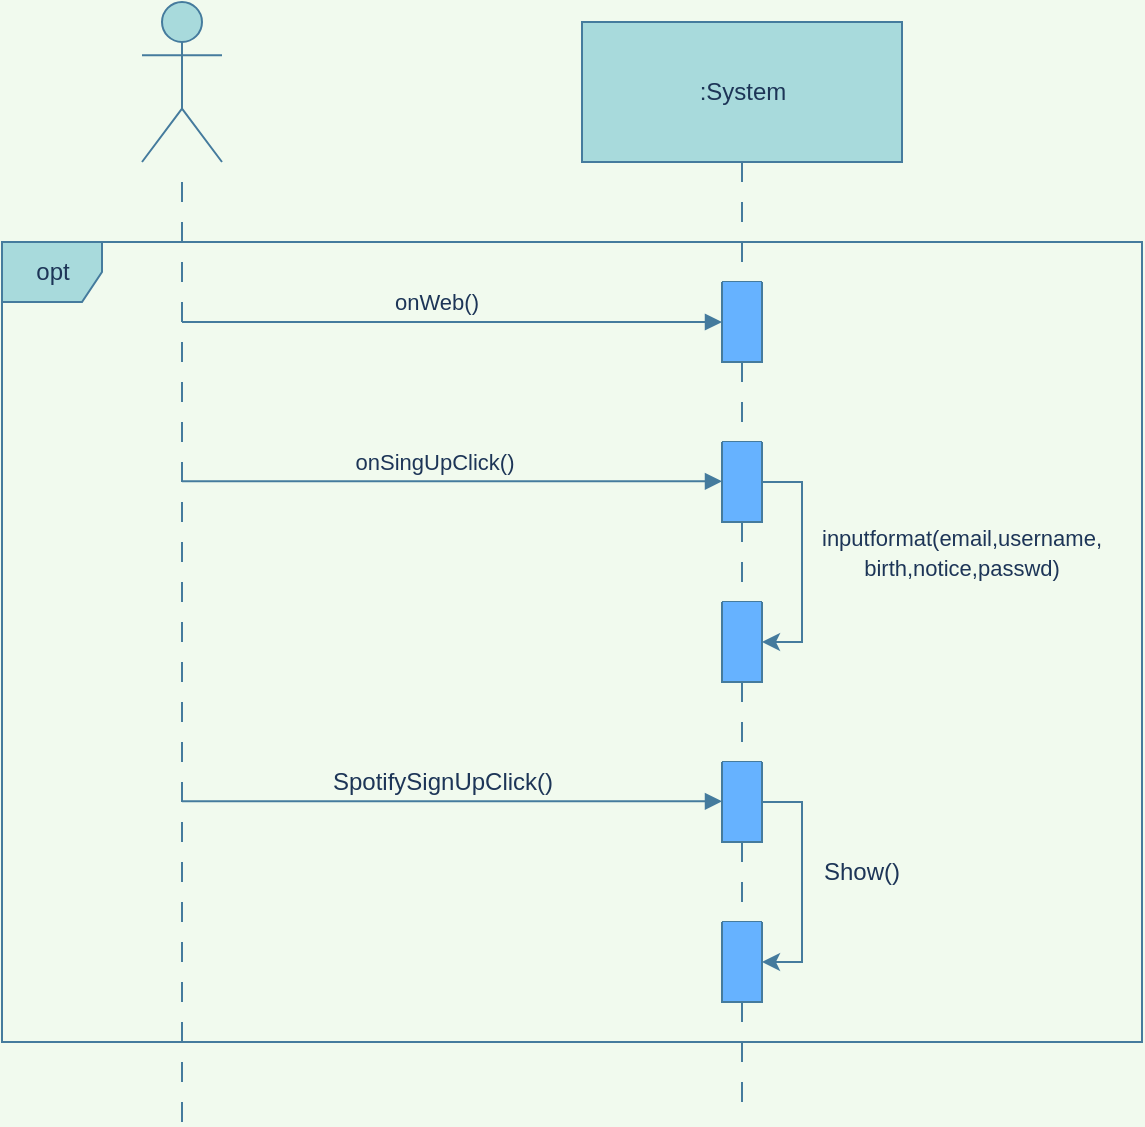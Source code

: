 <mxfile version="20.0.1" type="device" pages="2"><diagram id="53_kQjZU_Wa36iA7nbJE" name="註冊作業(圖1)"><mxGraphModel dx="1247" dy="677" grid="1" gridSize="10" guides="1" tooltips="1" connect="1" arrows="1" fold="1" page="1" pageScale="1" pageWidth="827" pageHeight="1169" background="#F1FAEE" math="0" shadow="0"><root><mxCell id="0"/><mxCell id="1" parent="0"/><mxCell id="oZZmLhGPtwPxrPGCCoyU-26" value="" style="endArrow=none;startArrow=none;endFill=0;startFill=0;endSize=8;html=1;verticalAlign=bottom;dashed=1;labelBackgroundColor=none;dashPattern=10 10;rounded=0;exitX=0.5;exitY=1;exitDx=0;exitDy=0;strokeColor=#457B9D;fontColor=#1D3557;" edge="1" parent="1" source="oZZmLhGPtwPxrPGCCoyU-6"><mxGeometry width="160" relative="1" as="geometry"><mxPoint x="520" y="160" as="sourcePoint"/><mxPoint x="540" y="600" as="targetPoint"/></mxGeometry></mxCell><mxCell id="oZZmLhGPtwPxrPGCCoyU-1" value="opt" style="shape=umlFrame;tabPosition=left;html=1;boundedLbl=1;labelInHeader=1;width=50;height=30;swimlaneFillColor=none;fillColor=#A8DADC;strokeColor=#457B9D;fontColor=#1D3557;" vertex="1" parent="1"><mxGeometry x="170" y="160" width="570" height="400" as="geometry"/></mxCell><mxCell id="oZZmLhGPtwPxrPGCCoyU-3" value="" style="shape=umlActor;verticalLabelPosition=bottom;verticalAlign=top;html=1;fillColor=#A8DADC;strokeColor=#457B9D;fontColor=#1D3557;" vertex="1" parent="1"><mxGeometry x="240" y="40" width="40" height="80" as="geometry"/></mxCell><mxCell id="oZZmLhGPtwPxrPGCCoyU-4" value="" style="endArrow=none;startArrow=none;endFill=0;startFill=0;endSize=8;html=1;verticalAlign=bottom;dashed=1;labelBackgroundColor=none;dashPattern=10 10;rounded=0;strokeColor=#457B9D;fontColor=#1D3557;" edge="1" parent="1" target="oZZmLhGPtwPxrPGCCoyU-3"><mxGeometry x="-0.098" y="-100" width="160" relative="1" as="geometry"><mxPoint x="260" y="600" as="sourcePoint"/><mxPoint x="260" y="160" as="targetPoint"/><mxPoint as="offset"/></mxGeometry></mxCell><mxCell id="oZZmLhGPtwPxrPGCCoyU-6" value=":System" style="text;html=1;align=center;verticalAlign=middle;dashed=0;fillColor=#A8DADC;strokeColor=#457B9D;fontColor=#1D3557;" vertex="1" parent="1"><mxGeometry x="460" y="50" width="160" height="70" as="geometry"/></mxCell><mxCell id="oZZmLhGPtwPxrPGCCoyU-18" style="edgeStyle=orthogonalEdgeStyle;rounded=0;orthogonalLoop=1;jettySize=auto;html=1;exitX=1;exitY=0.5;exitDx=0;exitDy=0;entryX=1;entryY=0.5;entryDx=0;entryDy=0;labelBackgroundColor=#F1FAEE;strokeColor=#457B9D;fontColor=#1D3557;" edge="1" parent="1" source="oZZmLhGPtwPxrPGCCoyU-8" target="oZZmLhGPtwPxrPGCCoyU-9"><mxGeometry relative="1" as="geometry"><Array as="points"><mxPoint x="570" y="280"/><mxPoint x="570" y="360"/></Array></mxGeometry></mxCell><mxCell id="oZZmLhGPtwPxrPGCCoyU-8" value="" style="swimlane;startSize=0;swimlaneFillColor=#66B2FF;fillColor=#A8DADC;strokeColor=#457B9D;fontColor=#1D3557;" vertex="1" parent="1"><mxGeometry x="530" y="260" width="20" height="40" as="geometry"/></mxCell><mxCell id="oZZmLhGPtwPxrPGCCoyU-9" value="" style="swimlane;startSize=0;swimlaneFillColor=#66B2FF;fillColor=#A8DADC;strokeColor=#457B9D;fontColor=#1D3557;" vertex="1" parent="1"><mxGeometry x="530" y="340" width="20" height="40" as="geometry"/></mxCell><mxCell id="oZZmLhGPtwPxrPGCCoyU-23" style="edgeStyle=orthogonalEdgeStyle;rounded=0;orthogonalLoop=1;jettySize=auto;html=1;exitX=1;exitY=0.5;exitDx=0;exitDy=0;entryX=1;entryY=0.5;entryDx=0;entryDy=0;labelBackgroundColor=#F1FAEE;strokeColor=#457B9D;fontColor=#1D3557;" edge="1" parent="1" source="oZZmLhGPtwPxrPGCCoyU-10" target="oZZmLhGPtwPxrPGCCoyU-12"><mxGeometry relative="1" as="geometry"/></mxCell><mxCell id="oZZmLhGPtwPxrPGCCoyU-10" value="" style="swimlane;startSize=0;swimlaneFillColor=#66B2FF;fillColor=#A8DADC;strokeColor=#457B9D;fontColor=#1D3557;" vertex="1" parent="1"><mxGeometry x="530" y="420" width="20" height="40" as="geometry"/></mxCell><mxCell id="oZZmLhGPtwPxrPGCCoyU-13" value="" style="html=1;verticalAlign=bottom;labelBackgroundColor=none;endArrow=block;endFill=1;rounded=0;entryX=0;entryY=0.5;entryDx=0;entryDy=0;strokeColor=#457B9D;fontColor=#1D3557;" edge="1" parent="1" target="oZZmLhGPtwPxrPGCCoyU-7"><mxGeometry width="160" relative="1" as="geometry"><mxPoint x="260" y="200" as="sourcePoint"/><mxPoint x="420" y="200" as="targetPoint"/></mxGeometry></mxCell><mxCell id="oZZmLhGPtwPxrPGCCoyU-20" value="&lt;div&gt;onWeb()&lt;br&gt;&lt;/div&gt;" style="edgeLabel;html=1;align=center;verticalAlign=middle;resizable=0;points=[];labelBackgroundColor=#F1FAEE;fontColor=#1D3557;" vertex="1" connectable="0" parent="oZZmLhGPtwPxrPGCCoyU-13"><mxGeometry x="-0.06" y="1" relative="1" as="geometry"><mxPoint y="-9" as="offset"/></mxGeometry></mxCell><mxCell id="oZZmLhGPtwPxrPGCCoyU-14" value="" style="html=1;verticalAlign=bottom;labelBackgroundColor=none;endArrow=block;endFill=1;rounded=0;entryX=0;entryY=0.5;entryDx=0;entryDy=0;strokeColor=#457B9D;fontColor=#1D3557;" edge="1" parent="1"><mxGeometry width="160" relative="1" as="geometry"><mxPoint x="260" y="279.66" as="sourcePoint"/><mxPoint x="530" y="279.66" as="targetPoint"/></mxGeometry></mxCell><mxCell id="oZZmLhGPtwPxrPGCCoyU-21" value="onSingUpClick()" style="edgeLabel;html=1;align=center;verticalAlign=middle;resizable=0;points=[];labelBackgroundColor=#F1FAEE;fontColor=#1D3557;" vertex="1" connectable="0" parent="oZZmLhGPtwPxrPGCCoyU-14"><mxGeometry x="-0.066" y="-1" relative="1" as="geometry"><mxPoint y="-11" as="offset"/></mxGeometry></mxCell><mxCell id="oZZmLhGPtwPxrPGCCoyU-15" value="" style="html=1;verticalAlign=bottom;labelBackgroundColor=none;endArrow=block;endFill=1;rounded=0;entryX=0;entryY=0.5;entryDx=0;entryDy=0;strokeColor=#457B9D;fontColor=#1D3557;" edge="1" parent="1"><mxGeometry width="160" relative="1" as="geometry"><mxPoint x="260" y="439.66" as="sourcePoint"/><mxPoint x="530" y="439.66" as="targetPoint"/></mxGeometry></mxCell><mxCell id="oZZmLhGPtwPxrPGCCoyU-22" value="&lt;span style=&quot;font-size: 12px;&quot;&gt;SpotifySignUpClick()&lt;/span&gt;" style="edgeLabel;html=1;align=center;verticalAlign=middle;resizable=0;points=[];labelBackgroundColor=none;fontColor=#1D3557;" vertex="1" connectable="0" parent="oZZmLhGPtwPxrPGCCoyU-15"><mxGeometry x="0.083" relative="1" as="geometry"><mxPoint x="-16" y="-10" as="offset"/></mxGeometry></mxCell><mxCell id="oZZmLhGPtwPxrPGCCoyU-24" value="&lt;span style=&quot;font-size: 11px; background-color: rgb(241, 250, 238);&quot;&gt;inputformat(email,username,&lt;br&gt;birth,notice,passwd)&lt;/span&gt;" style="text;html=1;strokeColor=none;fillColor=none;align=center;verticalAlign=middle;whiteSpace=wrap;rounded=0;fontColor=#1D3557;" vertex="1" parent="1"><mxGeometry x="620" y="300" width="60" height="30" as="geometry"/></mxCell><mxCell id="oZZmLhGPtwPxrPGCCoyU-25" value="Show()" style="text;html=1;strokeColor=none;fillColor=none;align=center;verticalAlign=middle;whiteSpace=wrap;rounded=0;fontColor=#1D3557;" vertex="1" parent="1"><mxGeometry x="570" y="460" width="60" height="30" as="geometry"/></mxCell><mxCell id="oZZmLhGPtwPxrPGCCoyU-12" value="" style="swimlane;startSize=0;swimlaneFillColor=#66B2FF;fillColor=#A8DADC;strokeColor=#457B9D;fontColor=#1D3557;" vertex="1" parent="1"><mxGeometry x="530" y="500" width="20" height="40" as="geometry"/></mxCell><mxCell id="oZZmLhGPtwPxrPGCCoyU-7" value="" style="swimlane;startSize=0;strokeColor=#457B9D;swimlaneFillColor=#66B2FF;fillColor=#A8DADC;fontColor=#1D3557;" vertex="1" parent="1"><mxGeometry x="530" y="180" width="20" height="40" as="geometry"/></mxCell></root></mxGraphModel></diagram><diagram id="UVsTYxPEzILmUuf_Nc7Y" name="登入作業"><mxGraphModel dx="1247" dy="677" grid="1" gridSize="10" guides="1" tooltips="1" connect="1" arrows="1" fold="1" page="1" pageScale="1" pageWidth="827" pageHeight="1169" background="#F1FAEE" math="0" shadow="0"><root><mxCell id="0"/><mxCell id="1" parent="0"/></root></mxGraphModel></diagram></mxfile>